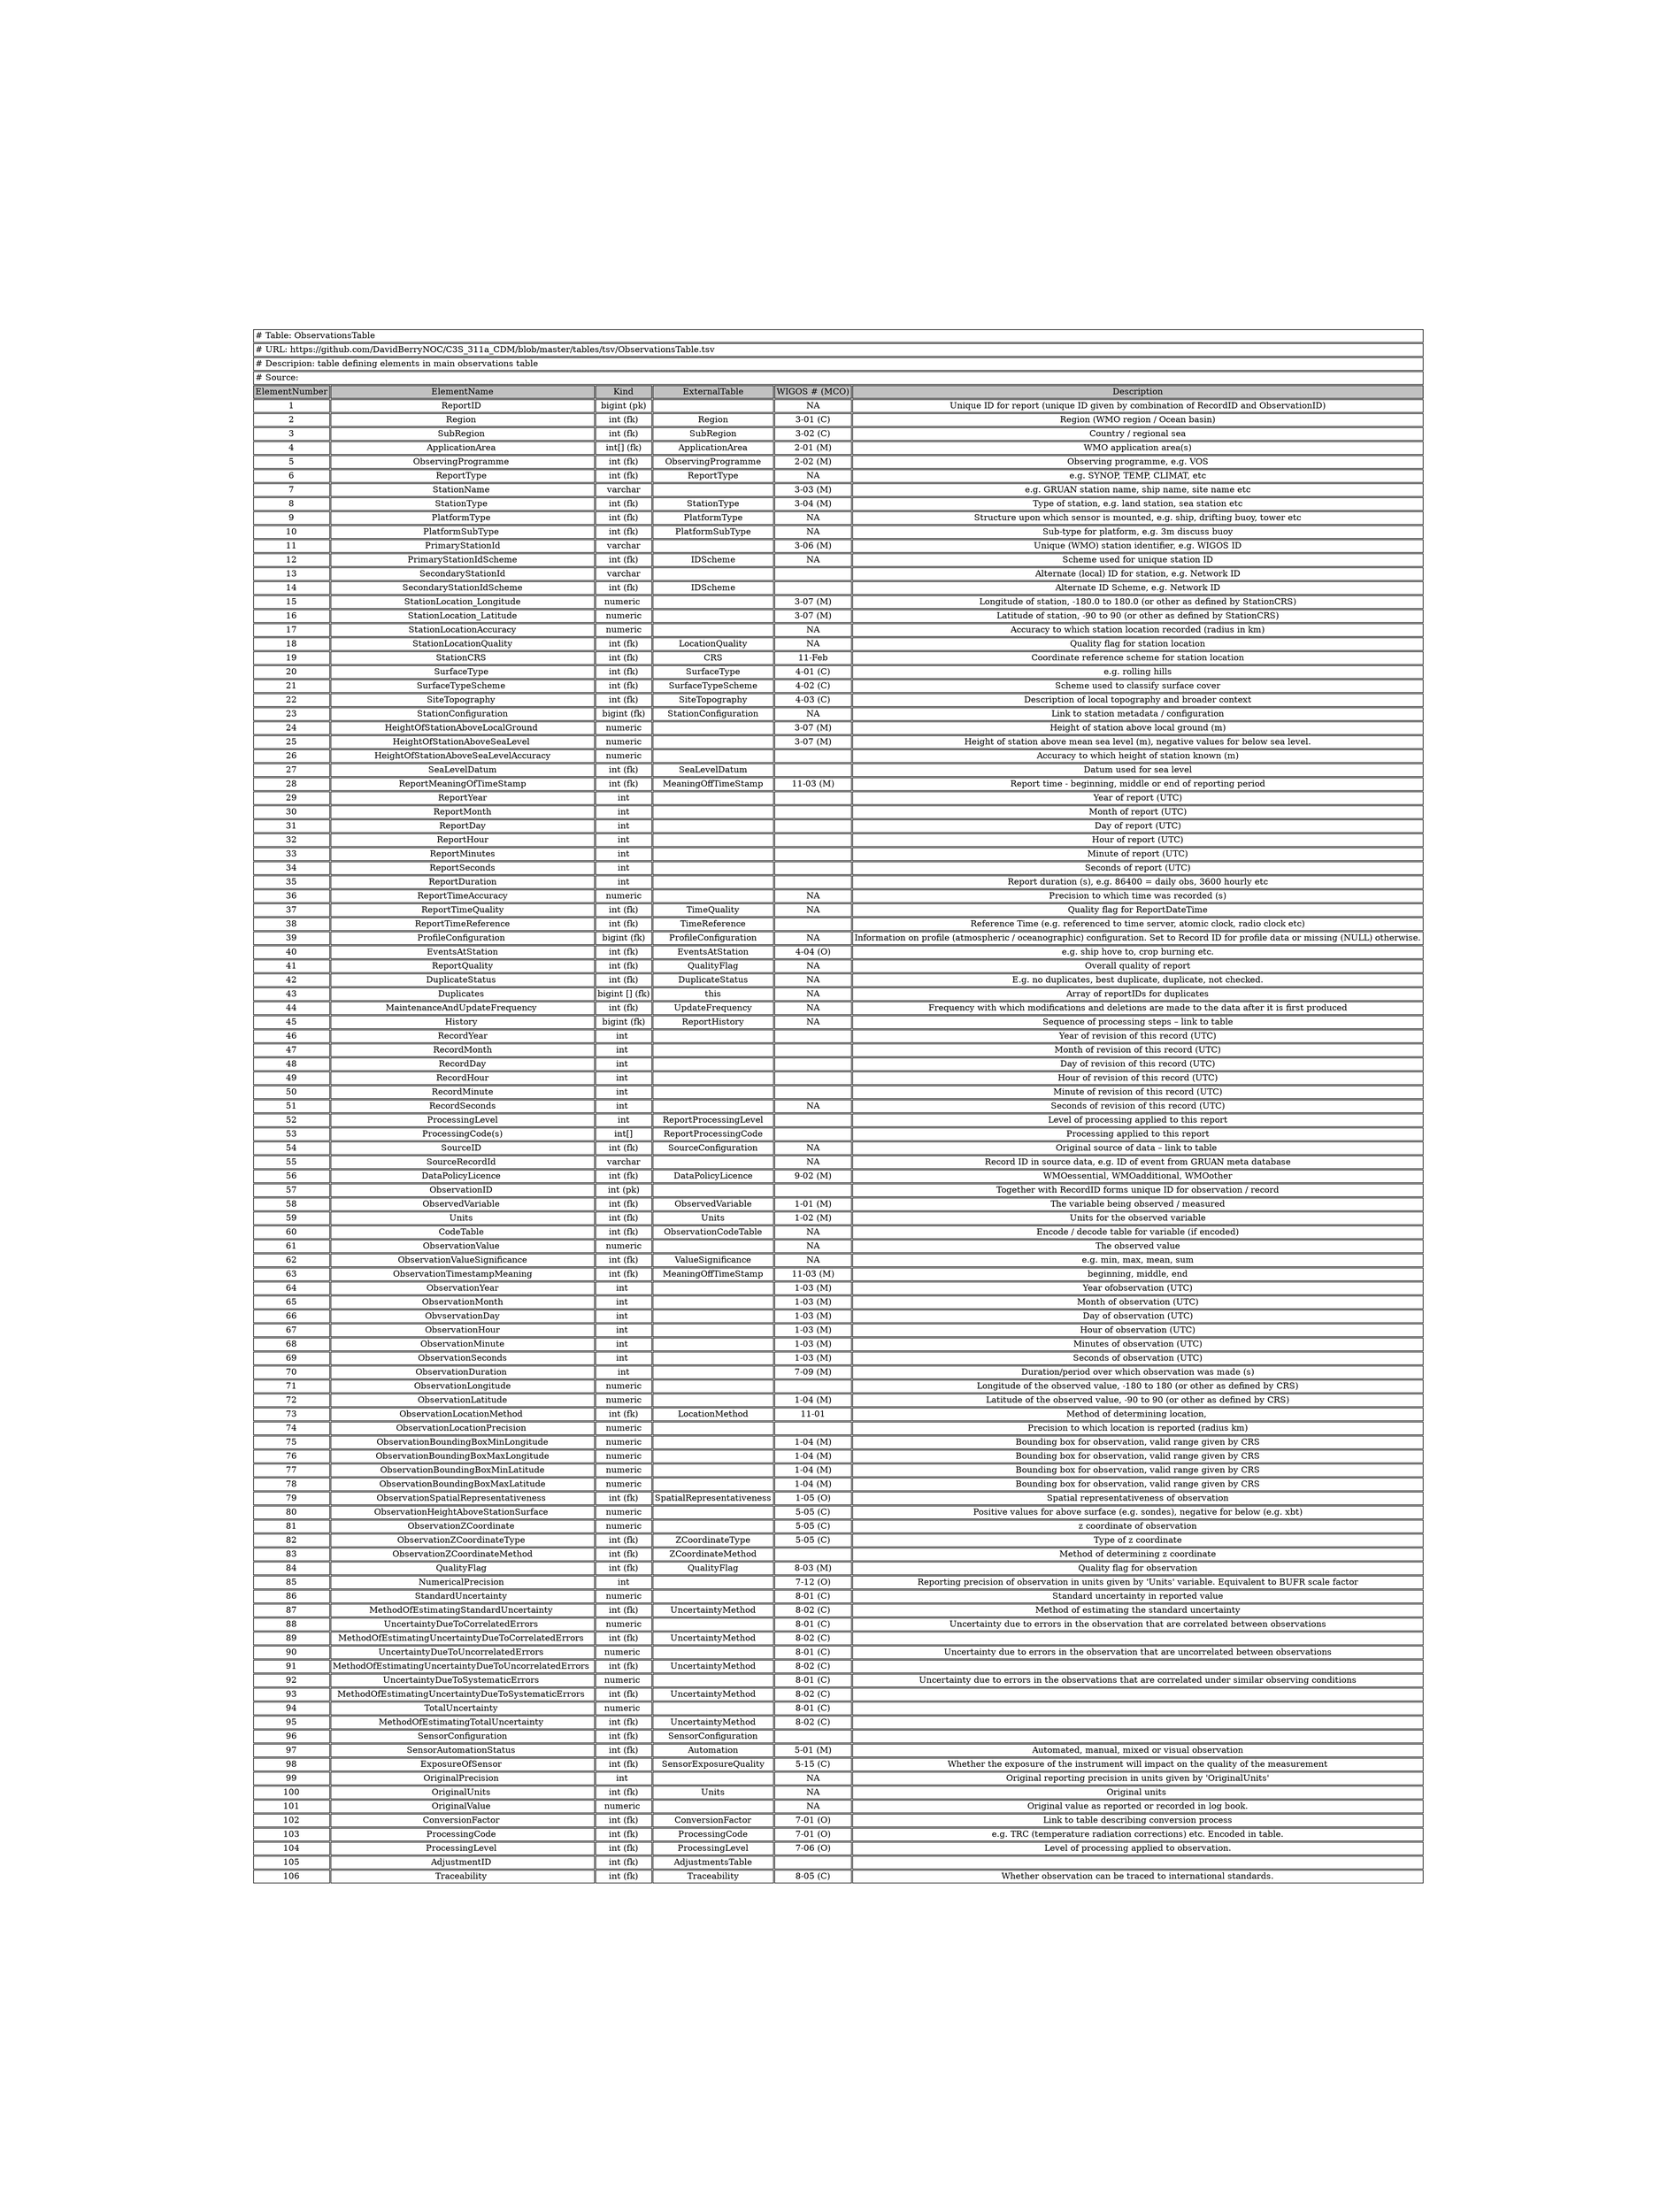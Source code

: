 digraph ObservationsTable {
node [color=white]
ObservationsTable [label=<<TABLE BORDER="0" CELLBORDER="1" CELLSPACING="2" COLOR="BLACK">
<TR><TD COLSPAN="6" ALIGN="left"># Table: ObservationsTable</TD></TR>
<TR><TD COLSPAN="6" ALIGN="left"># URL: https://github.com/DavidBerryNOC/C3S_311a_CDM/blob/master/tables/tsv/ObservationsTable.tsv</TD></TR>
<TR><TD ALIGN="left" COLSPAN="6"># Descripion: table defining elements in main observations table</TD></TR>
<TR><TD ALIGN="left" COLSPAN="6"># Source:</TD></TR>
<TR><TD BGCOLOR="GRAY">ElementNumber</TD><TD BGCOLOR="GRAY">ElementName</TD><TD BGCOLOR="GRAY">Kind</TD><TD BGCOLOR="GRAY">ExternalTable</TD><TD BGCOLOR="GRAY">WIGOS # (MCO)</TD><TD BGCOLOR="GRAY">Description</TD></TR>
<TR><TD>1</TD><TD>ReportID </TD><TD>bigint (pk)</TD><TD></TD><TD>NA</TD><TD>Unique ID for report (unique ID given by combination of RecordID and ObservationID)</TD></TR>
<TR><TD>2</TD><TD>Region </TD><TD>int (fk)</TD><TD>Region</TD><TD>3-01 (C)</TD><TD>Region (WMO region / Ocean basin)</TD></TR>
<TR><TD>3</TD><TD>SubRegion </TD><TD>int (fk)</TD><TD>SubRegion</TD><TD>3-02 (C)</TD><TD>Country / regional sea</TD></TR>
<TR><TD>4</TD><TD>ApplicationArea </TD><TD>int[] (fk)</TD><TD>ApplicationArea</TD><TD>2-01 (M)</TD><TD>WMO application area(s)</TD></TR>
<TR><TD>5</TD><TD>ObservingProgramme </TD><TD>int (fk)</TD><TD>ObservingProgramme</TD><TD>2-02 (M)</TD><TD>Observing programme, e.g. VOS</TD></TR>
<TR><TD>6</TD><TD>ReportType </TD><TD>int (fk)</TD><TD>ReportType</TD><TD>NA</TD><TD>e.g. SYNOP, TEMP, CLIMAT, etc</TD></TR>
<TR><TD>7</TD><TD>StationName </TD><TD>varchar</TD><TD></TD><TD>3-03 (M)</TD><TD>e.g. GRUAN station name, ship name, site name etc</TD></TR>
<TR><TD>8</TD><TD>StationType </TD><TD>int (fk)</TD><TD>StationType</TD><TD>3-04 (M)</TD><TD>Type of station, e.g. land station, sea station etc</TD></TR>
<TR><TD>9</TD><TD>PlatformType </TD><TD>int (fk)</TD><TD>PlatformType</TD><TD>NA</TD><TD>Structure upon which sensor is mounted, e.g. ship, drifting buoy, tower etc</TD></TR>
<TR><TD>10</TD><TD>PlatformSubType </TD><TD>int (fk)</TD><TD>PlatformSubType</TD><TD>NA</TD><TD>Sub-type for platform, e.g. 3m discuss buoy</TD></TR>
<TR><TD>11</TD><TD>PrimaryStationId</TD><TD>varchar</TD><TD></TD><TD>3-06 (M)</TD><TD>Unique (WMO) station identifier, e.g. WIGOS ID</TD></TR>
<TR><TD>12</TD><TD>PrimaryStationIdScheme</TD><TD>int (fk)</TD><TD>IDScheme</TD><TD>NA</TD><TD>Scheme used for unique station ID</TD></TR>
<TR><TD>13</TD><TD>SecondaryStationId</TD><TD>varchar</TD><TD></TD><TD></TD><TD>Alternate (local) ID for station, e.g. Network ID</TD></TR>
<TR><TD>14</TD><TD>SecondaryStationIdScheme</TD><TD>int (fk)</TD><TD>IDScheme</TD><TD></TD><TD>Alternate ID Scheme, e.g. Network ID</TD></TR>
<TR><TD>15</TD><TD>StationLocation_Longitude</TD><TD>numeric </TD><TD></TD><TD>3-07 (M)</TD><TD>Longitude of station, -180.0 to 180.0 (or other as defined by StationCRS)</TD></TR>
<TR><TD>16</TD><TD>StationLocation_Latitude</TD><TD>numeric</TD><TD></TD><TD>3-07 (M)</TD><TD>Latitude of station, -90 to 90 (or other as defined by StationCRS)</TD></TR>
<TR><TD>17</TD><TD>StationLocationAccuracy</TD><TD>numeric</TD><TD></TD><TD>NA</TD><TD>Accuracy to which station location recorded (radius in km)</TD></TR>
<TR><TD>18</TD><TD>StationLocationQuality</TD><TD>int (fk)</TD><TD>LocationQuality</TD><TD>NA</TD><TD>Quality flag for station location</TD></TR>
<TR><TD>19</TD><TD>StationCRS </TD><TD>int (fk)</TD><TD>CRS</TD><TD>11-Feb</TD><TD>Coordinate reference scheme for station location</TD></TR>
<TR><TD>20</TD><TD>SurfaceType </TD><TD>int (fk)</TD><TD>SurfaceType</TD><TD>4-01 (C)</TD><TD>e.g. rolling hills</TD></TR>
<TR><TD>21</TD><TD>SurfaceTypeScheme </TD><TD>int (fk)</TD><TD>SurfaceTypeScheme</TD><TD>4-02 (C)</TD><TD>Scheme used to classify surface cover</TD></TR>
<TR><TD>22</TD><TD>SiteTopography </TD><TD>int (fk)</TD><TD>SiteTopography</TD><TD>4-03 (C)</TD><TD>Description of local topography and broader context</TD></TR>
<TR><TD>23</TD><TD>StationConfiguration</TD><TD>bigint (fk)</TD><TD>StationConfiguration</TD><TD>NA</TD><TD>Link to station metadata / configuration</TD></TR>
<TR><TD>24</TD><TD>HeightOfStationAboveLocalGround </TD><TD>numeric</TD><TD></TD><TD>3-07 (M)</TD><TD>Height of station above local ground (m)</TD></TR>
<TR><TD>25</TD><TD>HeightOfStationAboveSeaLevel </TD><TD>numeric</TD><TD></TD><TD>3-07 (M)</TD><TD>Height of station above mean sea level (m), negative values for below sea level.</TD></TR>
<TR><TD>26</TD><TD>HeightOfStationAboveSeaLevelAccuracy</TD><TD>numeric</TD><TD></TD><TD></TD><TD>Accuracy to which height of station known (m)</TD></TR>
<TR><TD>27</TD><TD>SeaLevelDatum</TD><TD>int (fk)</TD><TD>SeaLevelDatum</TD><TD></TD><TD>Datum used for sea level</TD></TR>
<TR><TD>28</TD><TD>ReportMeaningOfTimeStamp</TD><TD>int (fk)</TD><TD>MeaningOffTimeStamp</TD><TD>11-03 (M)</TD><TD>Report time - beginning, middle or end of reporting period</TD></TR>
<TR><TD>29</TD><TD>ReportYear</TD><TD>int</TD><TD></TD><TD></TD><TD>Year of report (UTC)</TD></TR>
<TR><TD>30</TD><TD>ReportMonth</TD><TD>int</TD><TD></TD><TD></TD><TD>Month of report (UTC)</TD></TR>
<TR><TD>31</TD><TD>ReportDay</TD><TD>int</TD><TD></TD><TD></TD><TD>Day of report (UTC)</TD></TR>
<TR><TD>32</TD><TD>ReportHour</TD><TD>int</TD><TD></TD><TD></TD><TD>Hour of report (UTC)</TD></TR>
<TR><TD>33</TD><TD>ReportMinutes</TD><TD>int</TD><TD></TD><TD></TD><TD>Minute of report (UTC)</TD></TR>
<TR><TD>34</TD><TD>ReportSeconds</TD><TD>int</TD><TD></TD><TD></TD><TD>Seconds of report (UTC)</TD></TR>
<TR><TD>35</TD><TD>ReportDuration</TD><TD>int</TD><TD></TD><TD></TD><TD>Report duration (s), e.g. 86400 = daily obs, 3600 hourly etc</TD></TR>
<TR><TD>36</TD><TD>ReportTimeAccuracy</TD><TD>numeric</TD><TD></TD><TD>NA</TD><TD>Precision to which time was recorded (s)</TD></TR>
<TR><TD>37</TD><TD>ReportTimeQuality</TD><TD>int (fk)</TD><TD>TimeQuality</TD><TD>NA</TD><TD>Quality flag for ReportDateTime</TD></TR>
<TR><TD>38</TD><TD>ReportTimeReference</TD><TD>int (fk)</TD><TD>TimeReference</TD><TD></TD><TD>Reference Time (e.g. referenced to time server, atomic clock, radio clock etc)</TD></TR>
<TR><TD>39</TD><TD>ProfileConfiguration </TD><TD>bigint (fk)</TD><TD>ProfileConfiguration</TD><TD>NA</TD><TD>Information on profile (atmospheric / oceanographic) configuration. Set to Record ID for profile data or missing (NULL) otherwise.</TD></TR>
<TR><TD>40</TD><TD>EventsAtStation</TD><TD>int (fk)</TD><TD>EventsAtStation</TD><TD>4-04 (O)</TD><TD>e.g. ship hove to, crop burning etc.</TD></TR>
<TR><TD>41</TD><TD>ReportQuality</TD><TD>int (fk)</TD><TD>QualityFlag</TD><TD>NA</TD><TD>Overall quality of report</TD></TR>
<TR><TD>42</TD><TD>DuplicateStatus </TD><TD>int (fk)</TD><TD>DuplicateStatus</TD><TD>NA</TD><TD>E.g. no duplicates, best duplicate, duplicate, not checked.</TD></TR>
<TR><TD>43</TD><TD>Duplicates </TD><TD>bigint [] (fk)</TD><TD>this</TD><TD>NA</TD><TD>Array of reportIDs for duplicates</TD></TR>
<TR><TD>44</TD><TD>MaintenanceAndUpdateFrequency </TD><TD>int (fk)</TD><TD>UpdateFrequency</TD><TD>NA</TD><TD>Frequency with which modifications and deletions are made to the data after it is first produced</TD></TR>
<TR><TD>45</TD><TD>History </TD><TD>bigint (fk)</TD><TD>ReportHistory</TD><TD>NA</TD><TD>Sequence of processing steps – link to table</TD></TR>
<TR><TD>46</TD><TD>RecordYear</TD><TD>int </TD><TD></TD><TD></TD><TD>Year of revision of this record (UTC)</TD></TR>
<TR><TD>47</TD><TD>RecordMonth</TD><TD>int </TD><TD></TD><TD></TD><TD>Month of revision of this record (UTC)</TD></TR>
<TR><TD>48</TD><TD>RecordDay</TD><TD>int </TD><TD></TD><TD></TD><TD>Day of revision of this record (UTC)</TD></TR>
<TR><TD>49</TD><TD>RecordHour</TD><TD>int </TD><TD></TD><TD></TD><TD>Hour of revision of this record (UTC)</TD></TR>
<TR><TD>50</TD><TD>RecordMinute</TD><TD>int </TD><TD></TD><TD></TD><TD>Minute of revision of this record (UTC)</TD></TR>
<TR><TD>51</TD><TD>RecordSeconds</TD><TD>int </TD><TD></TD><TD>NA</TD><TD>Seconds of revision of this record (UTC)</TD></TR>
<TR><TD>52</TD><TD>ProcessingLevel</TD><TD>int</TD><TD>ReportProcessingLevel</TD><TD></TD><TD>Level of processing applied to this report</TD></TR>
<TR><TD>53</TD><TD>ProcessingCode(s)</TD><TD>int[]</TD><TD>ReportProcessingCode</TD><TD></TD><TD>Processing applied to this report</TD></TR>
<TR><TD>54</TD><TD>SourceID </TD><TD>int (fk)</TD><TD>SourceConfiguration</TD><TD>NA</TD><TD>Original source of data – link to table </TD></TR>
<TR><TD>55</TD><TD>SourceRecordId </TD><TD>varchar</TD><TD></TD><TD>NA</TD><TD>Record ID in source data, e.g. ID of event from GRUAN meta database</TD></TR>
<TR><TD>56</TD><TD>DataPolicyLicence </TD><TD>int (fk)</TD><TD>DataPolicyLicence</TD><TD>9-02 (M)</TD><TD>WMOessential, WMOadditional, WMOother</TD></TR>
<TR><TD>57</TD><TD>ObservationID </TD><TD>int (pk)</TD><TD></TD><TD></TD><TD>Together with RecordID forms unique ID for observation / record</TD></TR>
<TR><TD>58</TD><TD>ObservedVariable </TD><TD>int (fk)</TD><TD>ObservedVariable</TD><TD>1-01 (M)</TD><TD>The variable being observed / measured</TD></TR>
<TR><TD>59</TD><TD>Units </TD><TD>int (fk)</TD><TD>Units</TD><TD>1-02 (M)</TD><TD>Units for the observed variable</TD></TR>
<TR><TD>60</TD><TD>CodeTable </TD><TD>int (fk)</TD><TD>ObservationCodeTable</TD><TD>NA</TD><TD>Encode / decode table for variable (if encoded)</TD></TR>
<TR><TD>61</TD><TD>ObservationValue </TD><TD>numeric</TD><TD></TD><TD>NA</TD><TD>The observed value</TD></TR>
<TR><TD>62</TD><TD>ObservationValueSignificance</TD><TD>int (fk)</TD><TD>ValueSignificance</TD><TD>NA</TD><TD>e.g. min, max, mean, sum</TD></TR>
<TR><TD>63</TD><TD>ObservationTimestampMeaning</TD><TD>int (fk)</TD><TD>MeaningOffTimeStamp</TD><TD>11-03 (M)</TD><TD>beginning, middle, end</TD></TR>
<TR><TD>64</TD><TD>ObservationYear</TD><TD>int </TD><TD></TD><TD>1-03 (M)</TD><TD>Year ofobservation (UTC)</TD></TR>
<TR><TD>65</TD><TD>ObservationMonth</TD><TD>int </TD><TD></TD><TD>1-03 (M)</TD><TD>Month of observation (UTC)</TD></TR>
<TR><TD>66</TD><TD>ObvservationDay</TD><TD>int </TD><TD></TD><TD>1-03 (M)</TD><TD>Day of observation (UTC)</TD></TR>
<TR><TD>67</TD><TD>ObservationHour</TD><TD>int </TD><TD></TD><TD>1-03 (M)</TD><TD>Hour of observation (UTC)</TD></TR>
<TR><TD>68</TD><TD>ObservationMinute</TD><TD>int </TD><TD></TD><TD>1-03 (M)</TD><TD>Minutes of observation (UTC)</TD></TR>
<TR><TD>69</TD><TD>ObservationSeconds</TD><TD>int </TD><TD></TD><TD>1-03 (M)</TD><TD>Seconds of observation (UTC)</TD></TR>
<TR><TD>70</TD><TD>ObservationDuration </TD><TD>int</TD><TD></TD><TD>7-09 (M)</TD><TD>Duration/period over which observation was made (s)</TD></TR>
<TR><TD>71</TD><TD>ObservationLongitude</TD><TD>numeric</TD><TD></TD><TD></TD><TD>Longitude of the observed value, -180 to 180 (or other as defined by CRS)</TD></TR>
<TR><TD>72</TD><TD>ObservationLatitude</TD><TD>numeric</TD><TD></TD><TD>1-04 (M)</TD><TD>Latitude of the observed value, -90 to 90 (or other as defined by CRS)</TD></TR>
<TR><TD>73</TD><TD>ObservationLocationMethod </TD><TD>int (fk)</TD><TD>LocationMethod</TD><TD>11-01</TD><TD>Method of determining location, </TD></TR>
<TR><TD>74</TD><TD>ObservationLocationPrecision </TD><TD>numeric</TD><TD></TD><TD></TD><TD>Precision to which location is reported (radius km)</TD></TR>
<TR><TD>75</TD><TD>ObservationBoundingBoxMinLongitude</TD><TD>numeric</TD><TD></TD><TD>1-04 (M)</TD><TD>Bounding box for observation, valid range given by CRS</TD></TR>
<TR><TD>76</TD><TD>ObservationBoundingBoxMaxLongitude</TD><TD>numeric</TD><TD></TD><TD>1-04 (M)</TD><TD>Bounding box for observation, valid range given by CRS</TD></TR>
<TR><TD>77</TD><TD>ObservationBoundingBoxMinLatitude</TD><TD>numeric</TD><TD></TD><TD>1-04 (M)</TD><TD>Bounding box for observation, valid range given by CRS</TD></TR>
<TR><TD>78</TD><TD>ObservationBoundingBoxMaxLatitude</TD><TD>numeric</TD><TD></TD><TD>1-04 (M)</TD><TD>Bounding box for observation, valid range given by CRS</TD></TR>
<TR><TD>79</TD><TD>ObservationSpatialRepresentativeness </TD><TD>int (fk)</TD><TD>SpatialRepresentativeness</TD><TD>1-05 (O)</TD><TD>Spatial representativeness of observation</TD></TR>
<TR><TD>80</TD><TD>ObservationHeightAboveStationSurface </TD><TD>numeric</TD><TD></TD><TD>5-05 (C)</TD><TD>Positive values for above surface (e.g. sondes), negative for below (e.g. xbt)</TD></TR>
<TR><TD>81</TD><TD>ObservationZCoordinate </TD><TD>numeric</TD><TD></TD><TD>5-05 (C)</TD><TD>z coordinate of observation</TD></TR>
<TR><TD>82</TD><TD>ObservationZCoordinateType </TD><TD>int (fk)</TD><TD>ZCoordinateType</TD><TD>5-05 (C)</TD><TD>Type of z coordinate</TD></TR>
<TR><TD>83</TD><TD>ObservationZCoordinateMethod</TD><TD>int (fk)</TD><TD>ZCoordinateMethod</TD><TD></TD><TD>Method of determining z coordinate</TD></TR>
<TR><TD>84</TD><TD>QualityFlag </TD><TD>int (fk)</TD><TD>QualityFlag</TD><TD>8-03 (M)</TD><TD>Quality flag for observation</TD></TR>
<TR><TD>85</TD><TD>NumericalPrecision </TD><TD>int</TD><TD></TD><TD>7-12 (O)</TD><TD>Reporting precision of observation in units given by 'Units' variable. Equivalent to BUFR scale factor</TD></TR>
<TR><TD>86</TD><TD>StandardUncertainty </TD><TD>numeric</TD><TD></TD><TD>8-01 (C)</TD><TD>Standard uncertainty in reported value</TD></TR>
<TR><TD>87</TD><TD>MethodOfEstimatingStandardUncertainty </TD><TD>int (fk)</TD><TD>UncertaintyMethod</TD><TD>8-02 (C)</TD><TD>Method of estimating the standard uncertainty</TD></TR>
<TR><TD>88</TD><TD>UncertaintyDueToCorrelatedErrors </TD><TD>numeric</TD><TD></TD><TD>8-01 (C)</TD><TD>Uncertainty due to errors in the observation that are correlated between observations</TD></TR>
<TR><TD>89</TD><TD>MethodOfEstimatingUncertaintyDueToCorrelatedErrors </TD><TD>int (fk)</TD><TD>UncertaintyMethod</TD><TD>8-02 (C)</TD><TD></TD></TR>
<TR><TD>90</TD><TD>UncertaintyDueToUncorrelatedErrors </TD><TD>numeric </TD><TD></TD><TD>8-01 (C)</TD><TD>Uncertainty due to errors in the observation that are uncorrelated between observations</TD></TR>
<TR><TD>91</TD><TD>MethodOfEstimatingUncertaintyDueToUncorrelatedErrors </TD><TD>int (fk)</TD><TD>UncertaintyMethod</TD><TD>8-02 (C)</TD><TD></TD></TR>
<TR><TD>92</TD><TD>UncertaintyDueToSystematicErrors </TD><TD>numeric </TD><TD></TD><TD>8-01 (C)</TD><TD>Uncertainty due to errors in the observations that are correlated under similar observing conditions</TD></TR>
<TR><TD>93</TD><TD>MethodOfEstimatingUncertaintyDueToSystematicErrors </TD><TD>int (fk)</TD><TD>UncertaintyMethod</TD><TD>8-02 (C)</TD><TD></TD></TR>
<TR><TD>94</TD><TD>TotalUncertainty </TD><TD>numeric </TD><TD></TD><TD>8-01 (C)</TD><TD></TD></TR>
<TR><TD>95</TD><TD>MethodOfEstimatingTotalUncertainty </TD><TD>int (fk)</TD><TD>UncertaintyMethod</TD><TD>8-02 (C)</TD><TD></TD></TR>
<TR><TD>96</TD><TD>SensorConfiguration</TD><TD>int (fk)</TD><TD>SensorConfiguration</TD><TD></TD><TD></TD></TR>
<TR><TD>97</TD><TD>SensorAutomationStatus </TD><TD>int (fk)</TD><TD>Automation</TD><TD>5-01 (M)</TD><TD>Automated, manual, mixed or visual observation</TD></TR>
<TR><TD>98</TD><TD>ExposureOfSensor </TD><TD>int (fk)</TD><TD>SensorExposureQuality</TD><TD>5-15 (C)</TD><TD>Whether the exposure of the instrument will impact on the quality of the measurement</TD></TR>
<TR><TD>99</TD><TD>OriginalPrecision </TD><TD>int </TD><TD></TD><TD>NA</TD><TD>Original reporting precision in units given by 'OriginalUnits'</TD></TR>
<TR><TD>100</TD><TD>OriginalUnits </TD><TD>int (fk)</TD><TD>Units</TD><TD>NA</TD><TD>Original units </TD></TR>
<TR><TD>101</TD><TD>OriginalValue </TD><TD>numeric </TD><TD></TD><TD>NA</TD><TD>Original value as reported or recorded in log book.</TD></TR>
<TR><TD>102</TD><TD>ConversionFactor </TD><TD>int (fk)</TD><TD>ConversionFactor</TD><TD>7-01 (O)</TD><TD>Link to table describing conversion process</TD></TR>
<TR><TD>103</TD><TD>ProcessingCode </TD><TD>int (fk)</TD><TD>ProcessingCode</TD><TD>7-01 (O)</TD><TD>e.g. TRC (temperature radiation corrections) etc. Encoded in table.</TD></TR>
<TR><TD>104</TD><TD>ProcessingLevel </TD><TD>int (fk)</TD><TD>ProcessingLevel</TD><TD>7-06 (O)</TD><TD>Level of processing applied to observation.</TD></TR>
<TR><TD>105</TD><TD>AdjustmentID </TD><TD>int (fk)</TD><TD>AdjustmentsTable</TD><TD></TD><TD></TD></TR>
<TR><TD>106</TD><TD>Traceability </TD><TD>int (fk)</TD><TD>Traceability</TD><TD>8-05 (C)</TD><TD>Whether observation can be traced to international standards.</TD></TR>
</TABLE>>];
}
